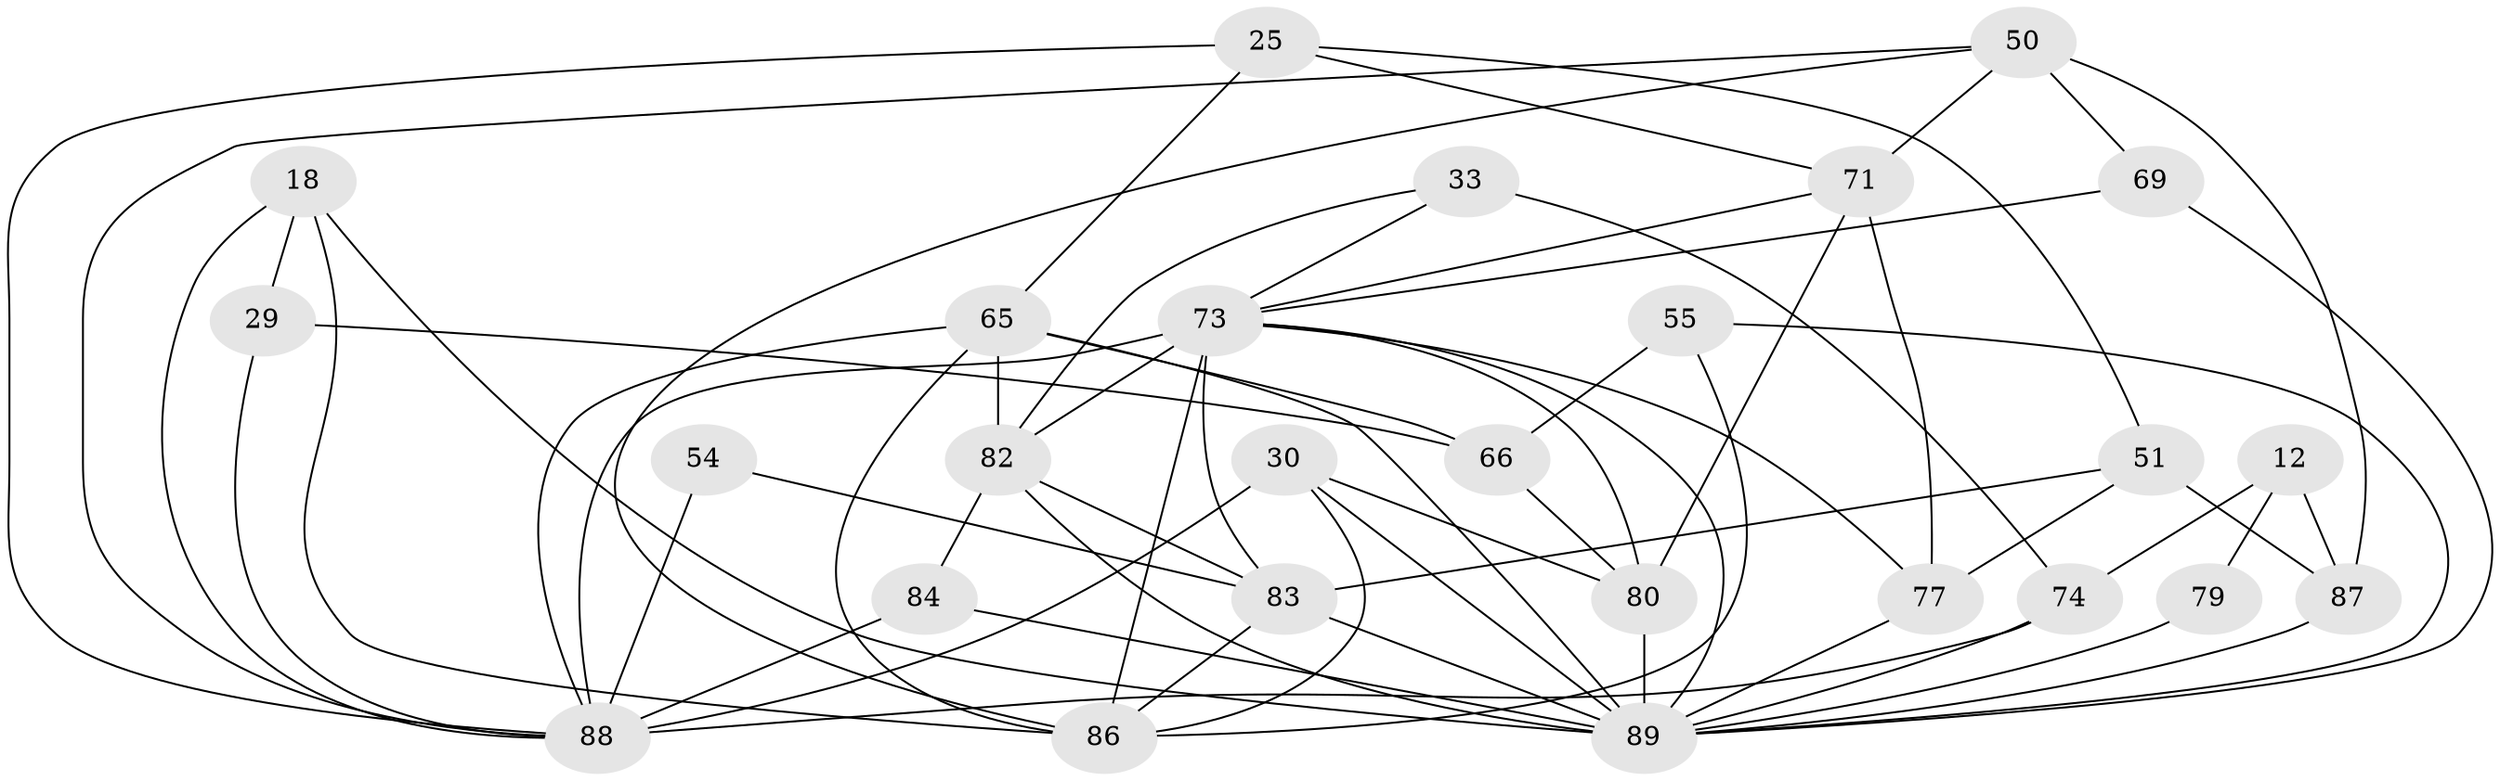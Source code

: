 // original degree distribution, {4: 1.0}
// Generated by graph-tools (version 1.1) at 2025/01/03/04/25 22:01:27]
// undirected, 26 vertices, 64 edges
graph export_dot {
graph [start="1"]
  node [color=gray90,style=filled];
  12;
  18 [super="+16"];
  25 [super="+11"];
  29;
  30 [super="+27"];
  33;
  50 [super="+13"];
  51 [super="+34"];
  54;
  55;
  65 [super="+37+41+57"];
  66;
  69 [super="+53"];
  71 [super="+14+52"];
  73 [super="+22+26+67"];
  74 [super="+49"];
  77 [super="+72"];
  79;
  80 [super="+8+32+61"];
  82 [super="+10+20"];
  83 [super="+23+70+39"];
  84;
  86 [super="+75"];
  87;
  88 [super="+47+58+78+21+38"];
  89 [super="+35+44+62+64+85"];
  12 -- 87;
  12 -- 74 [weight=2];
  12 -- 79;
  18 -- 29 [weight=2];
  18 -- 86;
  18 -- 89 [weight=2];
  18 -- 88;
  25 -- 71 [weight=2];
  25 -- 51;
  25 -- 65;
  25 -- 88 [weight=2];
  29 -- 66;
  29 -- 88;
  30 -- 86;
  30 -- 88 [weight=3];
  30 -- 80;
  30 -- 89;
  33 -- 74 [weight=2];
  33 -- 82;
  33 -- 73;
  50 -- 69 [weight=2];
  50 -- 87;
  50 -- 86;
  50 -- 71;
  50 -- 88;
  51 -- 77 [weight=2];
  51 -- 87;
  51 -- 83 [weight=2];
  54 -- 88 [weight=3];
  54 -- 83;
  55 -- 66;
  55 -- 86;
  55 -- 89 [weight=2];
  65 -- 86 [weight=2];
  65 -- 82 [weight=3];
  65 -- 89 [weight=6];
  65 -- 66;
  65 -- 88 [weight=3];
  66 -- 80;
  69 -- 73 [weight=2];
  69 -- 89 [weight=2];
  71 -- 80 [weight=2];
  71 -- 73;
  71 -- 77 [weight=2];
  73 -- 83 [weight=2];
  73 -- 88 [weight=4];
  73 -- 80 [weight=2];
  73 -- 82 [weight=2];
  73 -- 86 [weight=2];
  73 -- 89;
  73 -- 77;
  74 -- 89;
  74 -- 88 [weight=3];
  77 -- 89 [weight=3];
  79 -- 89 [weight=3];
  80 -- 89 [weight=4];
  82 -- 84;
  82 -- 83 [weight=2];
  82 -- 89;
  83 -- 86 [weight=2];
  83 -- 89;
  84 -- 89 [weight=2];
  84 -- 88;
  87 -- 89;
}
